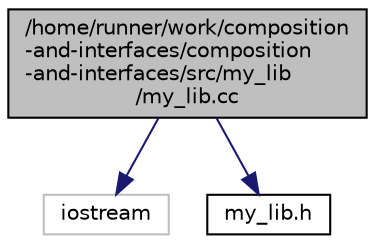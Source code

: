 digraph "/home/runner/work/composition-and-interfaces/composition-and-interfaces/src/my_lib/my_lib.cc"
{
 // LATEX_PDF_SIZE
  edge [fontname="Helvetica",fontsize="10",labelfontname="Helvetica",labelfontsize="10"];
  node [fontname="Helvetica",fontsize="10",shape=record];
  Node1 [label="/home/runner/work/composition\l-and-interfaces/composition\l-and-interfaces/src/my_lib\l/my_lib.cc",height=0.2,width=0.4,color="black", fillcolor="grey75", style="filled", fontcolor="black",tooltip=" "];
  Node1 -> Node2 [color="midnightblue",fontsize="10",style="solid",fontname="Helvetica"];
  Node2 [label="iostream",height=0.2,width=0.4,color="grey75", fillcolor="white", style="filled",tooltip=" "];
  Node1 -> Node3 [color="midnightblue",fontsize="10",style="solid",fontname="Helvetica"];
  Node3 [label="my_lib.h",height=0.2,width=0.4,color="black", fillcolor="white", style="filled",URL="$my__lib_8h.html",tooltip=" "];
}
